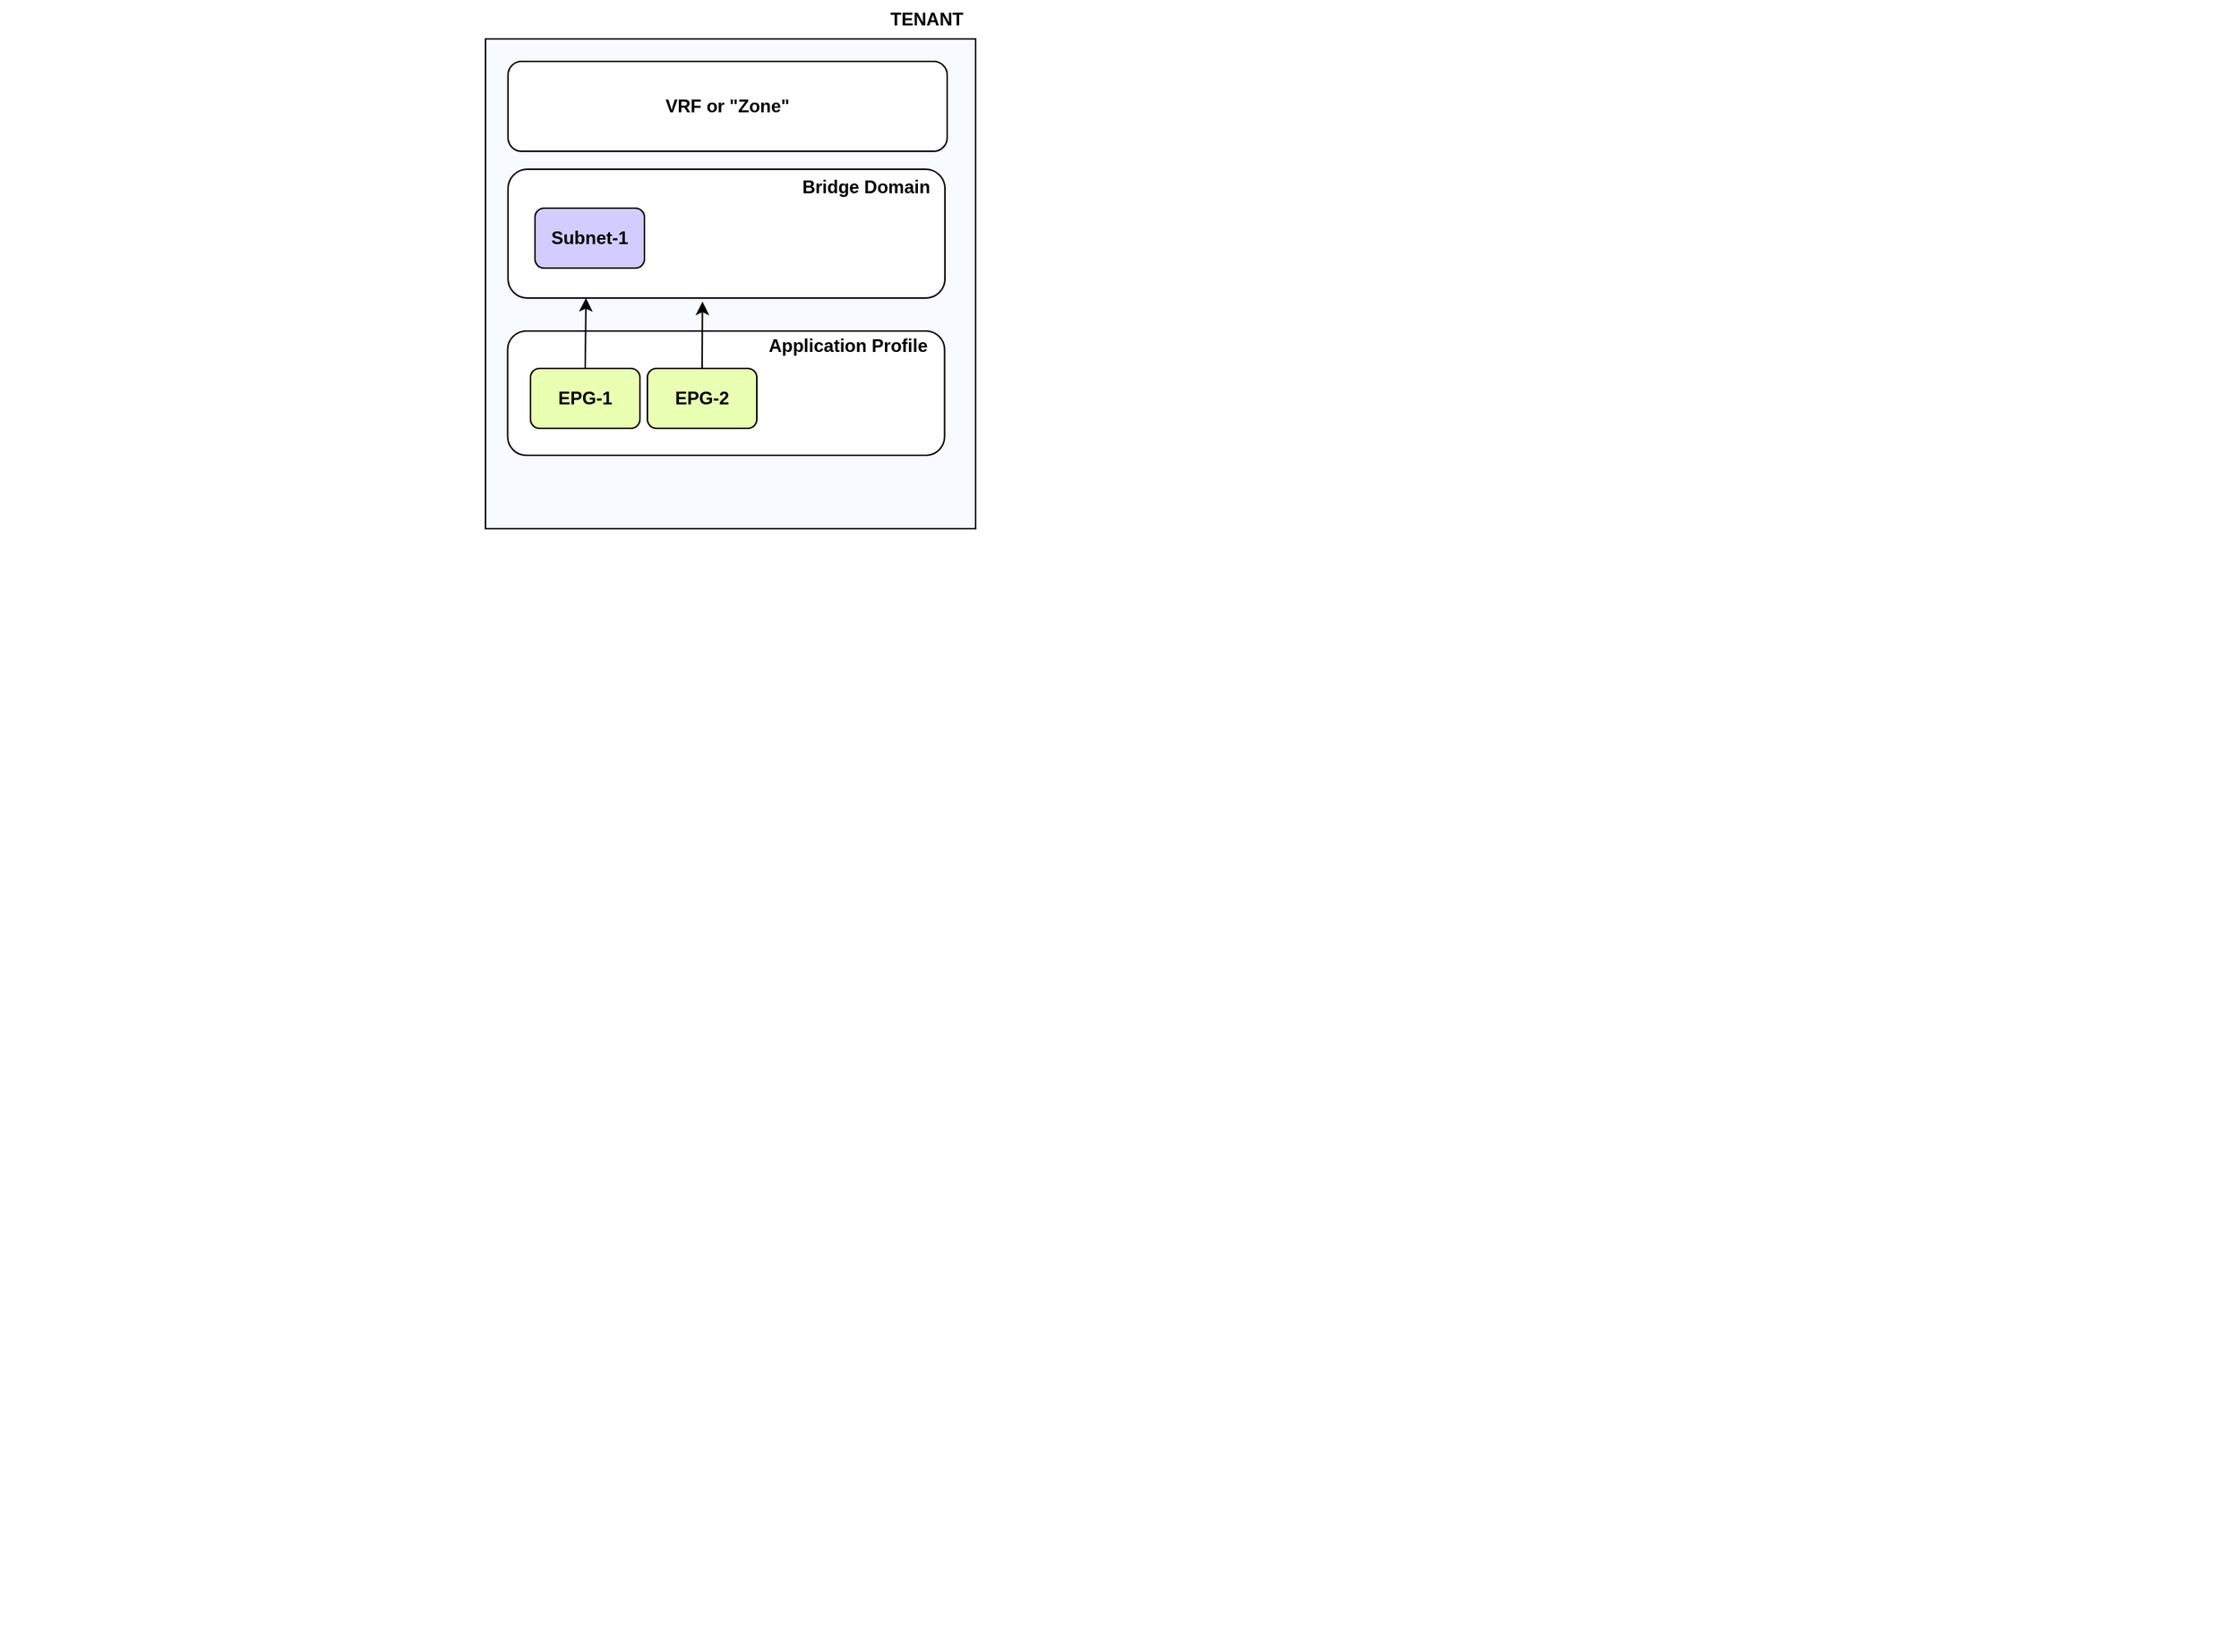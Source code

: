 <mxfile version="27.0.6" pages="2">
  <diagram name="Page-1" id="bU1uk9u0AIJkyx8ov80j">
    <mxGraphModel dx="1110" dy="543" grid="0" gridSize="10" guides="1" tooltips="1" connect="1" arrows="1" fold="1" page="1" pageScale="1" pageWidth="1100" pageHeight="850" math="0" shadow="0">
      <root>
        <mxCell id="0" />
        <mxCell id="1" parent="0" />
        <mxCell id="MbZOapZvWdYH4foBwSUE-1" value="" style="whiteSpace=wrap;html=1;aspect=fixed;fillColor=#F7FBFF;" vertex="1" parent="1">
          <mxGeometry x="358" y="210" width="327" height="327" as="geometry" />
        </mxCell>
        <mxCell id="MbZOapZvWdYH4foBwSUE-2" value="TENANT" style="text;html=1;align=center;verticalAlign=middle;resizable=0;points=[];autosize=1;strokeColor=none;fillColor=none;fontStyle=1" vertex="1" parent="1">
          <mxGeometry x="619" y="184" width="66" height="26" as="geometry" />
        </mxCell>
        <mxCell id="MbZOapZvWdYH4foBwSUE-4" value="" style="shape=image;verticalLabelPosition=bottom;labelBackgroundColor=default;verticalAlign=top;aspect=fixed;imageAspect=0;image=https://www.dclessons.com/uploads/blog-editor/mceu_34882740411734620045134.png;" vertex="1" parent="1">
          <mxGeometry x="708" y="916" width="819" height="370" as="geometry" />
        </mxCell>
        <mxCell id="MbZOapZvWdYH4foBwSUE-5" value="" style="shape=image;verticalLabelPosition=bottom;labelBackgroundColor=default;verticalAlign=top;aspect=fixed;imageAspect=0;image=https://rednectar.net/wp-content/uploads/2020/10/tenants-1.jpg;" vertex="1" parent="1">
          <mxGeometry x="34" y="648" width="630.29" height="338" as="geometry" />
        </mxCell>
        <mxCell id="MbZOapZvWdYH4foBwSUE-6" value="VRF or &quot;Zone&quot;" style="rounded=1;whiteSpace=wrap;html=1;fontStyle=1" vertex="1" parent="1">
          <mxGeometry x="373" y="225" width="293" height="60" as="geometry" />
        </mxCell>
        <mxCell id="MbZOapZvWdYH4foBwSUE-7" value="" style="rounded=1;whiteSpace=wrap;html=1;" vertex="1" parent="1">
          <mxGeometry x="373" y="297" width="291.55" height="86" as="geometry" />
        </mxCell>
        <mxCell id="MbZOapZvWdYH4foBwSUE-8" value="" style="rounded=1;whiteSpace=wrap;html=1;" vertex="1" parent="1">
          <mxGeometry x="372.74" y="405" width="291.55" height="83" as="geometry" />
        </mxCell>
        <mxCell id="MbZOapZvWdYH4foBwSUE-10" value="Application Profile" style="text;strokeColor=none;align=center;fillColor=none;html=1;verticalAlign=middle;whiteSpace=wrap;rounded=0;fontStyle=1" vertex="1" parent="1">
          <mxGeometry x="530" y="400" width="140.17" height="30" as="geometry" />
        </mxCell>
        <mxCell id="MbZOapZvWdYH4foBwSUE-11" value="Bridge Domain" style="text;strokeColor=none;align=center;fillColor=none;html=1;verticalAlign=middle;whiteSpace=wrap;rounded=0;fontStyle=1" vertex="1" parent="1">
          <mxGeometry x="563" y="294" width="98.17" height="30" as="geometry" />
        </mxCell>
        <mxCell id="MbZOapZvWdYH4foBwSUE-12" value="EPG-1" style="rounded=1;whiteSpace=wrap;html=1;fillColor=#E9FFB2;fontStyle=1" vertex="1" parent="1">
          <mxGeometry x="388" y="430" width="73" height="40" as="geometry" />
        </mxCell>
        <mxCell id="MbZOapZvWdYH4foBwSUE-13" value="EPG-2" style="rounded=1;whiteSpace=wrap;html=1;fillColor=#E9FFB2;fontStyle=1" vertex="1" parent="1">
          <mxGeometry x="466" y="430" width="73" height="40" as="geometry" />
        </mxCell>
        <mxCell id="MbZOapZvWdYH4foBwSUE-14" value="Subnet-1" style="rounded=1;whiteSpace=wrap;html=1;fillColor=#D3CCFF;fontStyle=1" vertex="1" parent="1">
          <mxGeometry x="391" y="323" width="73" height="40" as="geometry" />
        </mxCell>
        <mxCell id="MbZOapZvWdYH4foBwSUE-15" value="" style="endArrow=classic;html=1;rounded=0;exitX=0.5;exitY=0;exitDx=0;exitDy=0;" edge="1" parent="1" source="MbZOapZvWdYH4foBwSUE-12">
          <mxGeometry width="50" height="50" relative="1" as="geometry">
            <mxPoint x="505" y="497" as="sourcePoint" />
            <mxPoint x="425" y="383" as="targetPoint" />
          </mxGeometry>
        </mxCell>
        <mxCell id="MbZOapZvWdYH4foBwSUE-16" value="" style="endArrow=classic;html=1;rounded=0;exitX=0.5;exitY=0;exitDx=0;exitDy=0;entryX=0.445;entryY=1.028;entryDx=0;entryDy=0;entryPerimeter=0;" edge="1" parent="1" source="MbZOapZvWdYH4foBwSUE-13" target="MbZOapZvWdYH4foBwSUE-7">
          <mxGeometry width="50" height="50" relative="1" as="geometry">
            <mxPoint x="435" y="440" as="sourcePoint" />
            <mxPoint x="435" y="393" as="targetPoint" />
          </mxGeometry>
        </mxCell>
      </root>
    </mxGraphModel>
  </diagram>
  <diagram id="BOEpIX10HzmJjfxHBLWS" name="Page-2">
    <mxGraphModel dx="1371" dy="822" grid="0" gridSize="10" guides="1" tooltips="1" connect="1" arrows="1" fold="1" page="1" pageScale="1" pageWidth="1100" pageHeight="850" math="0" shadow="0">
      <root>
        <mxCell id="0" />
        <mxCell id="1" parent="0" />
        <mxCell id="67bZv8MbT5_079uhrviZ-1" value="" style="rounded=1;whiteSpace=wrap;html=1;fillColor=#d0cee2;strokeColor=#56517e;" vertex="1" parent="1">
          <mxGeometry x="250" y="310" width="160" height="230" as="geometry" />
        </mxCell>
        <mxCell id="67bZv8MbT5_079uhrviZ-2" value="DB_VM" style="ellipse;whiteSpace=wrap;html=1;fontStyle=1" vertex="1" parent="1">
          <mxGeometry x="270" y="660" width="120" height="80" as="geometry" />
        </mxCell>
        <mxCell id="67bZv8MbT5_079uhrviZ-3" value="VM_EPG" style="rounded=1;whiteSpace=wrap;html=1;fillColor=#fff2cc;strokeColor=#d6b656;" vertex="1" parent="1">
          <mxGeometry x="270" y="390" width="120" height="60" as="geometry" />
        </mxCell>
        <mxCell id="67bZv8MbT5_079uhrviZ-4" value="" style="rounded=1;whiteSpace=wrap;html=1;fillColor=#bac8d3;strokeColor=#23445d;" vertex="1" parent="1">
          <mxGeometry x="630" y="310" width="160" height="230" as="geometry" />
        </mxCell>
        <mxCell id="67bZv8MbT5_079uhrviZ-5" value="External switch (acting as Bare Metal Server)" style="ellipse;whiteSpace=wrap;html=1;fontStyle=1" vertex="1" parent="1">
          <mxGeometry x="653" y="660" width="120" height="80" as="geometry" />
        </mxCell>
        <mxCell id="67bZv8MbT5_079uhrviZ-6" value="BARE-METAL_EPG" style="rounded=1;whiteSpace=wrap;html=1;fillColor=#d5e8d4;strokeColor=#82b366;" vertex="1" parent="1">
          <mxGeometry x="650" y="390" width="120" height="60" as="geometry" />
        </mxCell>
        <mxCell id="67bZv8MbT5_079uhrviZ-7" value="Inter-EPG L2 communciation" style="text;strokeColor=none;align=center;fillColor=none;html=1;verticalAlign=middle;whiteSpace=wrap;rounded=0;fontStyle=1;fontSize=16;" vertex="1" parent="1">
          <mxGeometry x="414" y="226" width="280" height="30" as="geometry" />
        </mxCell>
        <mxCell id="67bZv8MbT5_079uhrviZ-8" value="" style="endArrow=none;html=1;rounded=0;entryX=0.5;entryY=1;entryDx=0;entryDy=0;" edge="1" parent="1" target="67bZv8MbT5_079uhrviZ-3">
          <mxGeometry width="50" height="50" relative="1" as="geometry">
            <mxPoint x="331" y="660" as="sourcePoint" />
            <mxPoint x="381" y="610" as="targetPoint" />
          </mxGeometry>
        </mxCell>
        <mxCell id="67bZv8MbT5_079uhrviZ-9" value="" style="endArrow=none;html=1;rounded=0;entryX=0.5;entryY=1;entryDx=0;entryDy=0;" edge="1" parent="1">
          <mxGeometry width="50" height="50" relative="1" as="geometry">
            <mxPoint x="714" y="660" as="sourcePoint" />
            <mxPoint x="713" y="450" as="targetPoint" />
          </mxGeometry>
        </mxCell>
        <mxCell id="67bZv8MbT5_079uhrviZ-10" value="POD14-BD" style="text;strokeColor=none;align=center;fillColor=none;html=1;verticalAlign=middle;whiteSpace=wrap;rounded=0;fontStyle=1" vertex="1" parent="1">
          <mxGeometry x="309" y="315" width="97" height="30" as="geometry" />
        </mxCell>
        <mxCell id="67bZv8MbT5_079uhrviZ-11" value="POD14-BARE-METAL-BD" style="text;strokeColor=none;align=center;fillColor=none;html=1;verticalAlign=middle;whiteSpace=wrap;rounded=0;fontStyle=1" vertex="1" parent="1">
          <mxGeometry x="640" y="315" width="150" height="30" as="geometry" />
        </mxCell>
        <mxCell id="67bZv8MbT5_079uhrviZ-12" value="" style="curved=1;endArrow=classic;html=1;rounded=0;entryX=0.025;entryY=0.617;entryDx=0;entryDy=0;entryPerimeter=0;" edge="1" parent="1" source="67bZv8MbT5_079uhrviZ-3" target="67bZv8MbT5_079uhrviZ-6">
          <mxGeometry width="50" height="50" relative="1" as="geometry">
            <mxPoint x="525" y="448" as="sourcePoint" />
            <mxPoint x="575" y="398" as="targetPoint" />
            <Array as="points">
              <mxPoint x="509" y="356" />
            </Array>
          </mxGeometry>
        </mxCell>
        <mxCell id="67bZv8MbT5_079uhrviZ-13" value="for endpoints from VM_EPG to talk to endpoints in Bare-Metal_EPG we need a contract" style="text;strokeColor=none;align=center;fillColor=none;html=1;verticalAlign=middle;whiteSpace=wrap;rounded=0;" vertex="1" parent="1">
          <mxGeometry x="459" y="328" width="119" height="30" as="geometry" />
        </mxCell>
      </root>
    </mxGraphModel>
  </diagram>
</mxfile>
